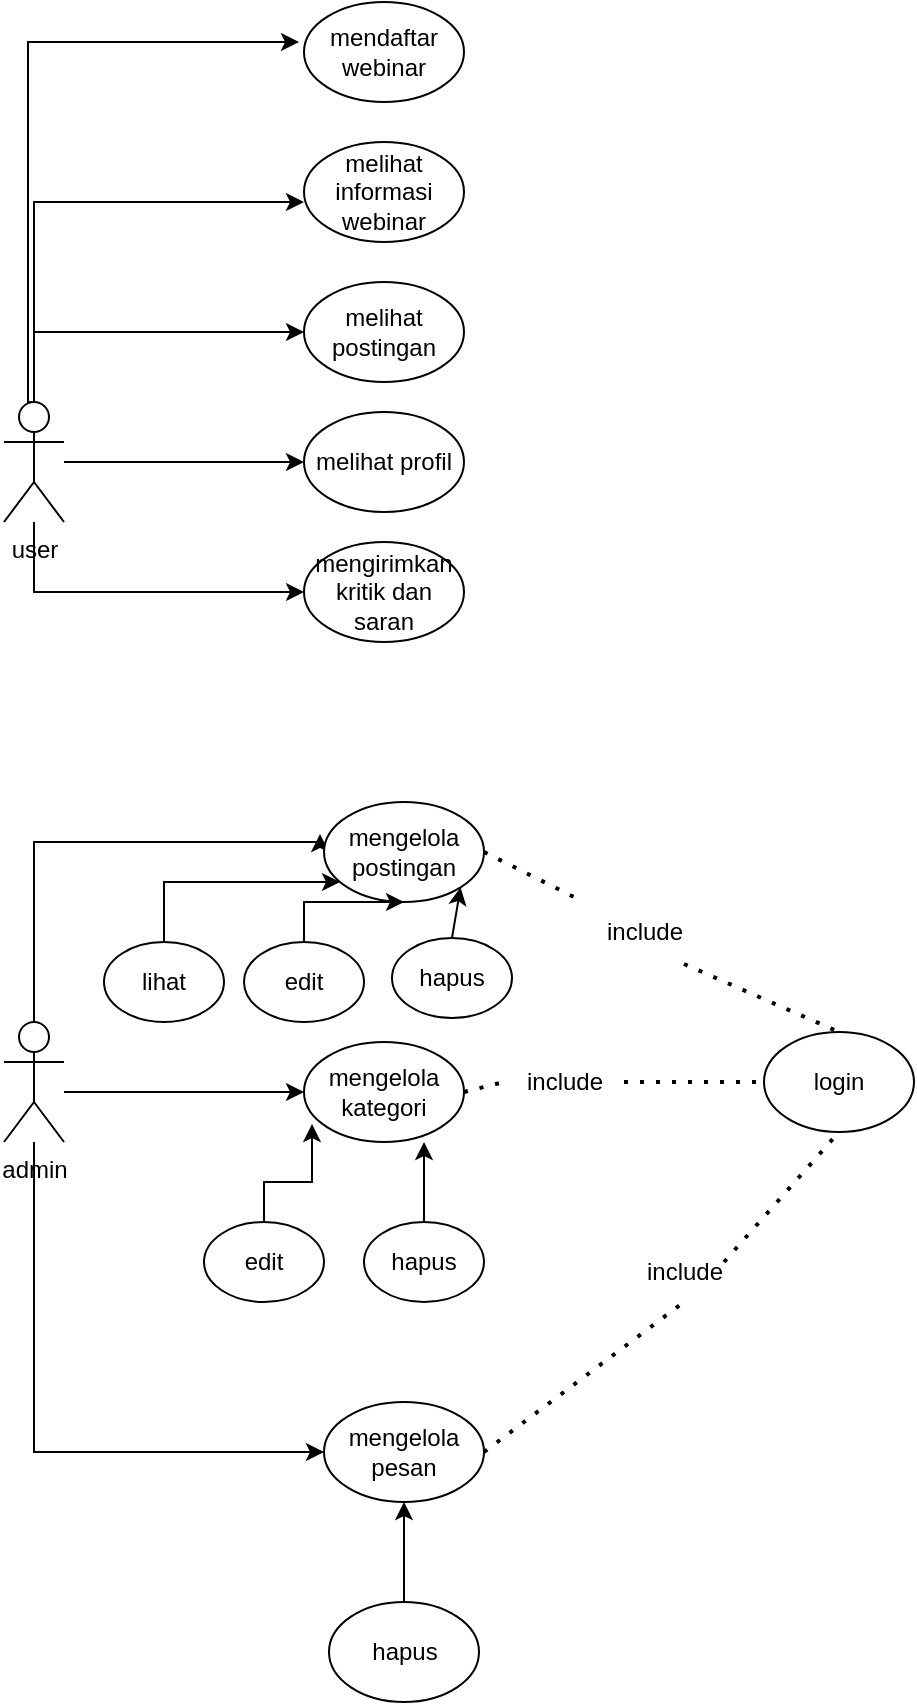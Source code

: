 <mxfile version="21.6.8" type="github" pages="6">
  <diagram name="Halaman-1" id="RSVHsqRsbo349FEQMMsI">
    <mxGraphModel dx="1216" dy="515" grid="1" gridSize="10" guides="1" tooltips="1" connect="1" arrows="1" fold="1" page="1" pageScale="1" pageWidth="827" pageHeight="1169" math="0" shadow="0">
      <root>
        <mxCell id="0" />
        <mxCell id="1" parent="0" />
        <mxCell id="zydpl3n6GphYfxGXzcQ3-6" style="edgeStyle=orthogonalEdgeStyle;rounded=0;orthogonalLoop=1;jettySize=auto;html=1;" parent="1" source="zydpl3n6GphYfxGXzcQ3-1" target="zydpl3n6GphYfxGXzcQ3-3" edge="1">
          <mxGeometry relative="1" as="geometry">
            <Array as="points">
              <mxPoint x="115" y="285" />
            </Array>
          </mxGeometry>
        </mxCell>
        <mxCell id="zydpl3n6GphYfxGXzcQ3-7" style="edgeStyle=orthogonalEdgeStyle;rounded=0;orthogonalLoop=1;jettySize=auto;html=1;" parent="1" source="zydpl3n6GphYfxGXzcQ3-1" target="zydpl3n6GphYfxGXzcQ3-4" edge="1">
          <mxGeometry relative="1" as="geometry">
            <Array as="points">
              <mxPoint x="180" y="350" />
              <mxPoint x="180" y="350" />
            </Array>
          </mxGeometry>
        </mxCell>
        <mxCell id="zydpl3n6GphYfxGXzcQ3-15" style="edgeStyle=orthogonalEdgeStyle;rounded=0;orthogonalLoop=1;jettySize=auto;html=1;entryX=0;entryY=0.5;entryDx=0;entryDy=0;" parent="1" source="zydpl3n6GphYfxGXzcQ3-1" target="zydpl3n6GphYfxGXzcQ3-5" edge="1">
          <mxGeometry relative="1" as="geometry">
            <Array as="points">
              <mxPoint x="115" y="415" />
            </Array>
          </mxGeometry>
        </mxCell>
        <mxCell id="zydpl3n6GphYfxGXzcQ3-1" value="user" style="shape=umlActor;verticalLabelPosition=bottom;verticalAlign=top;html=1;outlineConnect=0;" parent="1" vertex="1">
          <mxGeometry x="100" y="320" width="30" height="60" as="geometry" />
        </mxCell>
        <mxCell id="zydpl3n6GphYfxGXzcQ3-16" style="edgeStyle=orthogonalEdgeStyle;rounded=0;orthogonalLoop=1;jettySize=auto;html=1;entryX=-0.025;entryY=0.32;entryDx=0;entryDy=0;entryPerimeter=0;" parent="1" source="zydpl3n6GphYfxGXzcQ3-2" target="zydpl3n6GphYfxGXzcQ3-9" edge="1">
          <mxGeometry relative="1" as="geometry">
            <Array as="points">
              <mxPoint x="115" y="540" />
              <mxPoint x="258" y="540" />
            </Array>
          </mxGeometry>
        </mxCell>
        <mxCell id="zydpl3n6GphYfxGXzcQ3-17" style="edgeStyle=orthogonalEdgeStyle;rounded=0;orthogonalLoop=1;jettySize=auto;html=1;entryX=0;entryY=0.5;entryDx=0;entryDy=0;" parent="1" source="zydpl3n6GphYfxGXzcQ3-2" target="zydpl3n6GphYfxGXzcQ3-10" edge="1">
          <mxGeometry relative="1" as="geometry">
            <Array as="points">
              <mxPoint x="170" y="665" />
              <mxPoint x="170" y="665" />
            </Array>
          </mxGeometry>
        </mxCell>
        <mxCell id="zydpl3n6GphYfxGXzcQ3-18" style="edgeStyle=orthogonalEdgeStyle;rounded=0;orthogonalLoop=1;jettySize=auto;html=1;entryX=0;entryY=0.5;entryDx=0;entryDy=0;" parent="1" source="zydpl3n6GphYfxGXzcQ3-2" target="zydpl3n6GphYfxGXzcQ3-11" edge="1">
          <mxGeometry relative="1" as="geometry">
            <Array as="points">
              <mxPoint x="115" y="845" />
            </Array>
          </mxGeometry>
        </mxCell>
        <mxCell id="zydpl3n6GphYfxGXzcQ3-2" value="admin" style="shape=umlActor;verticalLabelPosition=bottom;verticalAlign=top;html=1;outlineConnect=0;" parent="1" vertex="1">
          <mxGeometry x="100" y="630" width="30" height="60" as="geometry" />
        </mxCell>
        <mxCell id="zydpl3n6GphYfxGXzcQ3-3" value="melihat postingan" style="ellipse;whiteSpace=wrap;html=1;" parent="1" vertex="1">
          <mxGeometry x="250" y="260" width="80" height="50" as="geometry" />
        </mxCell>
        <mxCell id="zydpl3n6GphYfxGXzcQ3-4" value="melihat profil" style="ellipse;whiteSpace=wrap;html=1;" parent="1" vertex="1">
          <mxGeometry x="250" y="325" width="80" height="50" as="geometry" />
        </mxCell>
        <mxCell id="zydpl3n6GphYfxGXzcQ3-5" value="mengirimkan kritik dan saran" style="ellipse;whiteSpace=wrap;html=1;" parent="1" vertex="1">
          <mxGeometry x="250" y="390" width="80" height="50" as="geometry" />
        </mxCell>
        <mxCell id="zydpl3n6GphYfxGXzcQ3-9" value="mengelola postingan" style="ellipse;whiteSpace=wrap;html=1;" parent="1" vertex="1">
          <mxGeometry x="260" y="520" width="80" height="50" as="geometry" />
        </mxCell>
        <mxCell id="zydpl3n6GphYfxGXzcQ3-10" value="mengelola kategori" style="ellipse;whiteSpace=wrap;html=1;" parent="1" vertex="1">
          <mxGeometry x="250" y="640" width="80" height="50" as="geometry" />
        </mxCell>
        <mxCell id="zydpl3n6GphYfxGXzcQ3-11" value="mengelola pesan" style="ellipse;whiteSpace=wrap;html=1;" parent="1" vertex="1">
          <mxGeometry x="260" y="820" width="80" height="50" as="geometry" />
        </mxCell>
        <mxCell id="zydpl3n6GphYfxGXzcQ3-19" value="login" style="ellipse;whiteSpace=wrap;html=1;" parent="1" vertex="1">
          <mxGeometry x="480" y="635" width="75" height="50" as="geometry" />
        </mxCell>
        <mxCell id="zydpl3n6GphYfxGXzcQ3-20" value="" style="endArrow=none;dashed=1;html=1;dashPattern=1 3;strokeWidth=2;rounded=0;entryX=0.5;entryY=1;entryDx=0;entryDy=0;" parent="1" target="zydpl3n6GphYfxGXzcQ3-19" edge="1">
          <mxGeometry width="50" height="50" relative="1" as="geometry">
            <mxPoint x="460" y="750" as="sourcePoint" />
            <mxPoint x="430" y="690" as="targetPoint" />
          </mxGeometry>
        </mxCell>
        <mxCell id="zydpl3n6GphYfxGXzcQ3-21" value="" style="endArrow=none;dashed=1;html=1;dashPattern=1 3;strokeWidth=2;rounded=0;exitX=1;exitY=0.5;exitDx=0;exitDy=0;entryX=0;entryY=0.5;entryDx=0;entryDy=0;" parent="1" source="zydpl3n6GphYfxGXzcQ3-24" target="zydpl3n6GphYfxGXzcQ3-19" edge="1">
          <mxGeometry width="50" height="50" relative="1" as="geometry">
            <mxPoint x="380" y="740" as="sourcePoint" />
            <mxPoint x="430" y="690" as="targetPoint" />
          </mxGeometry>
        </mxCell>
        <mxCell id="zydpl3n6GphYfxGXzcQ3-22" value="" style="endArrow=none;dashed=1;html=1;dashPattern=1 3;strokeWidth=2;rounded=0;entryX=0.5;entryY=0;entryDx=0;entryDy=0;exitX=0.833;exitY=1.033;exitDx=0;exitDy=0;exitPerimeter=0;" parent="1" source="zydpl3n6GphYfxGXzcQ3-23" target="zydpl3n6GphYfxGXzcQ3-19" edge="1">
          <mxGeometry width="50" height="50" relative="1" as="geometry">
            <mxPoint x="380" y="740" as="sourcePoint" />
            <mxPoint x="430" y="690" as="targetPoint" />
          </mxGeometry>
        </mxCell>
        <mxCell id="zydpl3n6GphYfxGXzcQ3-25" value="" style="endArrow=none;dashed=1;html=1;dashPattern=1 3;strokeWidth=2;rounded=0;exitX=1;exitY=0.5;exitDx=0;exitDy=0;entryX=0;entryY=0.5;entryDx=0;entryDy=0;" parent="1" source="zydpl3n6GphYfxGXzcQ3-10" target="zydpl3n6GphYfxGXzcQ3-24" edge="1">
          <mxGeometry width="50" height="50" relative="1" as="geometry">
            <mxPoint x="330" y="665" as="sourcePoint" />
            <mxPoint x="390" y="665" as="targetPoint" />
          </mxGeometry>
        </mxCell>
        <mxCell id="zydpl3n6GphYfxGXzcQ3-24" value="include" style="text;html=1;align=center;verticalAlign=middle;resizable=0;points=[];autosize=1;strokeColor=none;fillColor=none;" parent="1" vertex="1">
          <mxGeometry x="350" y="645" width="60" height="30" as="geometry" />
        </mxCell>
        <mxCell id="zydpl3n6GphYfxGXzcQ3-28" style="edgeStyle=orthogonalEdgeStyle;rounded=0;orthogonalLoop=1;jettySize=auto;html=1;entryX=0.5;entryY=1;entryDx=0;entryDy=0;" parent="1" source="zydpl3n6GphYfxGXzcQ3-27" target="zydpl3n6GphYfxGXzcQ3-11" edge="1">
          <mxGeometry relative="1" as="geometry" />
        </mxCell>
        <mxCell id="zydpl3n6GphYfxGXzcQ3-27" value="hapus" style="ellipse;whiteSpace=wrap;html=1;" parent="1" vertex="1">
          <mxGeometry x="262.5" y="920" width="75" height="50" as="geometry" />
        </mxCell>
        <mxCell id="zydpl3n6GphYfxGXzcQ3-31" style="edgeStyle=orthogonalEdgeStyle;rounded=0;orthogonalLoop=1;jettySize=auto;html=1;entryX=0.05;entryY=0.82;entryDx=0;entryDy=0;entryPerimeter=0;" parent="1" source="zydpl3n6GphYfxGXzcQ3-29" target="zydpl3n6GphYfxGXzcQ3-10" edge="1">
          <mxGeometry relative="1" as="geometry" />
        </mxCell>
        <mxCell id="zydpl3n6GphYfxGXzcQ3-29" value="edit" style="ellipse;whiteSpace=wrap;html=1;" parent="1" vertex="1">
          <mxGeometry x="200" y="730" width="60" height="40" as="geometry" />
        </mxCell>
        <mxCell id="zydpl3n6GphYfxGXzcQ3-32" style="edgeStyle=orthogonalEdgeStyle;rounded=0;orthogonalLoop=1;jettySize=auto;html=1;" parent="1" source="zydpl3n6GphYfxGXzcQ3-30" edge="1">
          <mxGeometry relative="1" as="geometry">
            <mxPoint x="310" y="690" as="targetPoint" />
            <Array as="points">
              <mxPoint x="310" y="710" />
              <mxPoint x="310" y="710" />
            </Array>
          </mxGeometry>
        </mxCell>
        <mxCell id="zydpl3n6GphYfxGXzcQ3-30" value="hapus" style="ellipse;whiteSpace=wrap;html=1;" parent="1" vertex="1">
          <mxGeometry x="280" y="730" width="60" height="40" as="geometry" />
        </mxCell>
        <mxCell id="zydpl3n6GphYfxGXzcQ3-36" style="edgeStyle=orthogonalEdgeStyle;rounded=0;orthogonalLoop=1;jettySize=auto;html=1;" parent="1" source="zydpl3n6GphYfxGXzcQ3-33" target="zydpl3n6GphYfxGXzcQ3-9" edge="1">
          <mxGeometry relative="1" as="geometry">
            <Array as="points">
              <mxPoint x="180" y="560" />
            </Array>
          </mxGeometry>
        </mxCell>
        <mxCell id="zydpl3n6GphYfxGXzcQ3-33" value="lihat" style="ellipse;whiteSpace=wrap;html=1;" parent="1" vertex="1">
          <mxGeometry x="150" y="590" width="60" height="40" as="geometry" />
        </mxCell>
        <mxCell id="zydpl3n6GphYfxGXzcQ3-37" style="edgeStyle=orthogonalEdgeStyle;rounded=0;orthogonalLoop=1;jettySize=auto;html=1;" parent="1" source="zydpl3n6GphYfxGXzcQ3-34" target="zydpl3n6GphYfxGXzcQ3-9" edge="1">
          <mxGeometry relative="1" as="geometry" />
        </mxCell>
        <mxCell id="zydpl3n6GphYfxGXzcQ3-34" value="edit" style="ellipse;whiteSpace=wrap;html=1;" parent="1" vertex="1">
          <mxGeometry x="220" y="590" width="60" height="40" as="geometry" />
        </mxCell>
        <mxCell id="zydpl3n6GphYfxGXzcQ3-35" value="hapus" style="ellipse;whiteSpace=wrap;html=1;" parent="1" vertex="1">
          <mxGeometry x="294" y="588" width="60" height="40" as="geometry" />
        </mxCell>
        <mxCell id="zydpl3n6GphYfxGXzcQ3-38" value="" style="endArrow=classic;html=1;rounded=0;exitX=0.5;exitY=0;exitDx=0;exitDy=0;entryX=1;entryY=1;entryDx=0;entryDy=0;" parent="1" source="zydpl3n6GphYfxGXzcQ3-35" target="zydpl3n6GphYfxGXzcQ3-9" edge="1">
          <mxGeometry width="50" height="50" relative="1" as="geometry">
            <mxPoint x="380" y="640" as="sourcePoint" />
            <mxPoint x="430" y="590" as="targetPoint" />
          </mxGeometry>
        </mxCell>
        <mxCell id="zydpl3n6GphYfxGXzcQ3-39" value="" style="endArrow=none;dashed=1;html=1;dashPattern=1 3;strokeWidth=2;rounded=0;exitX=1;exitY=0.5;exitDx=0;exitDy=0;entryX=0.5;entryY=1;entryDx=0;entryDy=0;" parent="1" source="zydpl3n6GphYfxGXzcQ3-11" target="zydpl3n6GphYfxGXzcQ3-26" edge="1">
          <mxGeometry width="50" height="50" relative="1" as="geometry">
            <mxPoint x="340" y="845" as="sourcePoint" />
            <mxPoint x="518" y="685" as="targetPoint" />
          </mxGeometry>
        </mxCell>
        <mxCell id="zydpl3n6GphYfxGXzcQ3-26" value="include" style="text;html=1;align=center;verticalAlign=middle;resizable=0;points=[];autosize=1;strokeColor=none;fillColor=none;" parent="1" vertex="1">
          <mxGeometry x="410" y="740" width="60" height="30" as="geometry" />
        </mxCell>
        <mxCell id="zydpl3n6GphYfxGXzcQ3-40" value="" style="endArrow=none;dashed=1;html=1;dashPattern=1 3;strokeWidth=2;rounded=0;exitX=1;exitY=0.5;exitDx=0;exitDy=0;" parent="1" source="zydpl3n6GphYfxGXzcQ3-9" target="zydpl3n6GphYfxGXzcQ3-23" edge="1">
          <mxGeometry width="50" height="50" relative="1" as="geometry">
            <mxPoint x="340" y="545" as="sourcePoint" />
            <mxPoint x="518" y="635" as="targetPoint" />
          </mxGeometry>
        </mxCell>
        <mxCell id="zydpl3n6GphYfxGXzcQ3-23" value="include" style="text;html=1;align=center;verticalAlign=middle;resizable=0;points=[];autosize=1;strokeColor=none;fillColor=none;" parent="1" vertex="1">
          <mxGeometry x="390" y="570" width="60" height="30" as="geometry" />
        </mxCell>
        <mxCell id="mU2IFYvqE7KTnkewNYmK-2" value="melihat informasi webinar" style="ellipse;whiteSpace=wrap;html=1;" vertex="1" parent="1">
          <mxGeometry x="250" y="190" width="80" height="50" as="geometry" />
        </mxCell>
        <mxCell id="mU2IFYvqE7KTnkewNYmK-3" value="mendaftar webinar" style="ellipse;whiteSpace=wrap;html=1;" vertex="1" parent="1">
          <mxGeometry x="250" y="120" width="80" height="50" as="geometry" />
        </mxCell>
        <mxCell id="mU2IFYvqE7KTnkewNYmK-4" style="edgeStyle=orthogonalEdgeStyle;rounded=0;orthogonalLoop=1;jettySize=auto;html=1;exitX=0.5;exitY=0;exitDx=0;exitDy=0;exitPerimeter=0;" edge="1" parent="1" source="zydpl3n6GphYfxGXzcQ3-1">
          <mxGeometry relative="1" as="geometry">
            <Array as="points">
              <mxPoint x="115" y="220" />
            </Array>
            <mxPoint x="115" y="255" as="sourcePoint" />
            <mxPoint x="250" y="220" as="targetPoint" />
          </mxGeometry>
        </mxCell>
        <mxCell id="mU2IFYvqE7KTnkewNYmK-5" style="edgeStyle=orthogonalEdgeStyle;rounded=0;orthogonalLoop=1;jettySize=auto;html=1;exitX=0.5;exitY=0;exitDx=0;exitDy=0;exitPerimeter=0;" edge="1" parent="1" source="zydpl3n6GphYfxGXzcQ3-1">
          <mxGeometry relative="1" as="geometry">
            <Array as="points">
              <mxPoint x="112" y="320" />
              <mxPoint x="112" y="140" />
            </Array>
            <mxPoint x="112.5" y="175" as="sourcePoint" />
            <mxPoint x="247.5" y="140" as="targetPoint" />
          </mxGeometry>
        </mxCell>
      </root>
    </mxGraphModel>
  </diagram>
  <diagram id="Epa4H1ELJqGPKK6hGKj0" name="Halaman-2">
    <mxGraphModel dx="1723" dy="730" grid="1" gridSize="10" guides="1" tooltips="1" connect="1" arrows="1" fold="1" page="1" pageScale="1" pageWidth="827" pageHeight="1169" math="0" shadow="0">
      <root>
        <mxCell id="0" />
        <mxCell id="1" parent="0" />
        <mxCell id="4TMxYFXS5rCCLux-zA_p-1" value="" style="ellipse;html=1;shape=startState;fillColor=#000000;strokeColor=#ff0000;" parent="1" vertex="1">
          <mxGeometry x="110" y="90" width="30" height="30" as="geometry" />
        </mxCell>
        <mxCell id="4TMxYFXS5rCCLux-zA_p-2" value="" style="edgeStyle=orthogonalEdgeStyle;html=1;verticalAlign=bottom;endArrow=open;endSize=8;strokeColor=#ff0000;rounded=0;" parent="1" source="4TMxYFXS5rCCLux-zA_p-1" edge="1">
          <mxGeometry relative="1" as="geometry">
            <mxPoint x="125" y="180" as="targetPoint" />
          </mxGeometry>
        </mxCell>
        <mxCell id="4TMxYFXS5rCCLux-zA_p-19" style="edgeStyle=orthogonalEdgeStyle;rounded=0;orthogonalLoop=1;jettySize=auto;html=1;entryX=0;entryY=0.5;entryDx=0;entryDy=0;" parent="1" source="4TMxYFXS5rCCLux-zA_p-3" target="4TMxYFXS5rCCLux-zA_p-8" edge="1">
          <mxGeometry relative="1" as="geometry" />
        </mxCell>
        <mxCell id="4TMxYFXS5rCCLux-zA_p-3" value="login" style="html=1;whiteSpace=wrap;" parent="1" vertex="1">
          <mxGeometry x="70" y="180" width="110" height="50" as="geometry" />
        </mxCell>
        <mxCell id="4TMxYFXS5rCCLux-zA_p-23" style="edgeStyle=orthogonalEdgeStyle;rounded=0;orthogonalLoop=1;jettySize=auto;html=1;" parent="1" source="4TMxYFXS5rCCLux-zA_p-8" target="4TMxYFXS5rCCLux-zA_p-20" edge="1">
          <mxGeometry relative="1" as="geometry" />
        </mxCell>
        <mxCell id="4TMxYFXS5rCCLux-zA_p-8" value="validation" style="html=1;whiteSpace=wrap;" parent="1" vertex="1">
          <mxGeometry x="250" y="180" width="110" height="50" as="geometry" />
        </mxCell>
        <mxCell id="4TMxYFXS5rCCLux-zA_p-12" value="Admin" style="text;html=1;align=center;verticalAlign=middle;resizable=0;points=[];autosize=1;strokeColor=none;fillColor=none;" parent="1" vertex="1">
          <mxGeometry x="90" y="38" width="60" height="30" as="geometry" />
        </mxCell>
        <mxCell id="4TMxYFXS5rCCLux-zA_p-13" value="System" style="text;html=1;align=center;verticalAlign=middle;resizable=0;points=[];autosize=1;strokeColor=none;fillColor=none;" parent="1" vertex="1">
          <mxGeometry x="280" y="38" width="60" height="30" as="geometry" />
        </mxCell>
        <mxCell id="4TMxYFXS5rCCLux-zA_p-14" value="database" style="text;html=1;align=center;verticalAlign=middle;resizable=0;points=[];autosize=1;strokeColor=none;fillColor=none;" parent="1" vertex="1">
          <mxGeometry x="445" y="38" width="70" height="30" as="geometry" />
        </mxCell>
        <mxCell id="4TMxYFXS5rCCLux-zA_p-18" style="edgeStyle=orthogonalEdgeStyle;rounded=0;orthogonalLoop=1;jettySize=auto;html=1;entryX=0.5;entryY=1;entryDx=0;entryDy=0;" parent="1" source="4TMxYFXS5rCCLux-zA_p-17" target="4TMxYFXS5rCCLux-zA_p-3" edge="1">
          <mxGeometry relative="1" as="geometry" />
        </mxCell>
        <mxCell id="4TMxYFXS5rCCLux-zA_p-17" value="Pesan Salah" style="html=1;whiteSpace=wrap;" parent="1" vertex="1">
          <mxGeometry x="250" y="280" width="110" height="50" as="geometry" />
        </mxCell>
        <mxCell id="4TMxYFXS5rCCLux-zA_p-20" value="cek data" style="rhombus;whiteSpace=wrap;html=1;fontColor=#000000;fillColor=#ffffc0;strokeColor=#ff0000;" parent="1" vertex="1">
          <mxGeometry x="450" y="185" width="80" height="40" as="geometry" />
        </mxCell>
        <mxCell id="4TMxYFXS5rCCLux-zA_p-21" value="no" style="edgeStyle=orthogonalEdgeStyle;html=1;align=left;verticalAlign=bottom;endArrow=open;endSize=8;strokeColor=#ff0000;rounded=0;entryX=1;entryY=0.5;entryDx=0;entryDy=0;" parent="1" source="4TMxYFXS5rCCLux-zA_p-20" target="4TMxYFXS5rCCLux-zA_p-17" edge="1">
          <mxGeometry x="-0.628" y="-20" relative="1" as="geometry">
            <mxPoint x="630" y="200" as="targetPoint" />
            <Array as="points">
              <mxPoint x="490" y="305" />
            </Array>
            <mxPoint as="offset" />
          </mxGeometry>
        </mxCell>
        <mxCell id="4TMxYFXS5rCCLux-zA_p-22" value="yes" style="edgeStyle=orthogonalEdgeStyle;html=1;align=left;verticalAlign=top;endArrow=open;endSize=8;strokeColor=#ff0000;rounded=0;entryX=1;entryY=0.5;entryDx=0;entryDy=0;" parent="1" source="4TMxYFXS5rCCLux-zA_p-20" target="4TMxYFXS5rCCLux-zA_p-25" edge="1">
          <mxGeometry x="-1" relative="1" as="geometry">
            <mxPoint x="360" y="400" as="targetPoint" />
            <Array as="points">
              <mxPoint x="560" y="205" />
              <mxPoint x="560" y="405" />
            </Array>
          </mxGeometry>
        </mxCell>
        <mxCell id="4TMxYFXS5rCCLux-zA_p-29" style="edgeStyle=orthogonalEdgeStyle;rounded=0;orthogonalLoop=1;jettySize=auto;html=1;entryX=1;entryY=0.5;entryDx=0;entryDy=0;" parent="1" source="4TMxYFXS5rCCLux-zA_p-25" target="4TMxYFXS5rCCLux-zA_p-26" edge="1">
          <mxGeometry relative="1" as="geometry" />
        </mxCell>
        <mxCell id="4TMxYFXS5rCCLux-zA_p-25" value="Halaman Admin" style="html=1;whiteSpace=wrap;" parent="1" vertex="1">
          <mxGeometry x="250" y="380" width="110" height="50" as="geometry" />
        </mxCell>
        <mxCell id="4TMxYFXS5rCCLux-zA_p-59" style="edgeStyle=orthogonalEdgeStyle;rounded=0;orthogonalLoop=1;jettySize=auto;html=1;entryX=0;entryY=0.5;entryDx=0;entryDy=0;" parent="1" source="4TMxYFXS5rCCLux-zA_p-26" target="4TMxYFXS5rCCLux-zA_p-60" edge="1">
          <mxGeometry relative="1" as="geometry">
            <mxPoint x="270" y="500" as="targetPoint" />
            <Array as="points">
              <mxPoint x="125" y="495" />
            </Array>
          </mxGeometry>
        </mxCell>
        <mxCell id="4TMxYFXS5rCCLux-zA_p-26" value="mengelola postingan, kategori, pesan" style="html=1;whiteSpace=wrap;" parent="1" vertex="1">
          <mxGeometry x="70" y="380" width="110" height="50" as="geometry" />
        </mxCell>
        <mxCell id="4TMxYFXS5rCCLux-zA_p-77" style="edgeStyle=orthogonalEdgeStyle;rounded=0;orthogonalLoop=1;jettySize=auto;html=1;entryX=1;entryY=0.5;entryDx=0;entryDy=0;" parent="1" source="4TMxYFXS5rCCLux-zA_p-58" target="4TMxYFXS5rCCLux-zA_p-72" edge="1">
          <mxGeometry relative="1" as="geometry">
            <Array as="points">
              <mxPoint x="500" y="725" />
            </Array>
          </mxGeometry>
        </mxCell>
        <mxCell id="4TMxYFXS5rCCLux-zA_p-58" value="simpan" style="html=1;whiteSpace=wrap;" parent="1" vertex="1">
          <mxGeometry x="445" y="470" width="110" height="50" as="geometry" />
        </mxCell>
        <mxCell id="4TMxYFXS5rCCLux-zA_p-60" value="Condition" style="rhombus;whiteSpace=wrap;html=1;fontColor=#000000;fillColor=#ffffc0;strokeColor=#ff0000;" parent="1" vertex="1">
          <mxGeometry x="260" y="475" width="80" height="40" as="geometry" />
        </mxCell>
        <mxCell id="4TMxYFXS5rCCLux-zA_p-61" value="yes" style="edgeStyle=orthogonalEdgeStyle;html=1;align=left;verticalAlign=bottom;endArrow=open;endSize=8;strokeColor=#ff0000;rounded=0;entryX=0;entryY=0.5;entryDx=0;entryDy=0;" parent="1" source="4TMxYFXS5rCCLux-zA_p-60" target="4TMxYFXS5rCCLux-zA_p-58" edge="1">
          <mxGeometry x="-1" relative="1" as="geometry">
            <mxPoint x="440" y="495" as="targetPoint" />
          </mxGeometry>
        </mxCell>
        <mxCell id="4TMxYFXS5rCCLux-zA_p-62" value="no" style="edgeStyle=orthogonalEdgeStyle;html=1;align=left;verticalAlign=top;endArrow=open;endSize=8;strokeColor=#ff0000;rounded=0;" parent="1" source="4TMxYFXS5rCCLux-zA_p-60" edge="1">
          <mxGeometry x="-1" relative="1" as="geometry">
            <mxPoint x="300" y="575" as="targetPoint" />
          </mxGeometry>
        </mxCell>
        <mxCell id="4TMxYFXS5rCCLux-zA_p-64" style="edgeStyle=orthogonalEdgeStyle;rounded=0;orthogonalLoop=1;jettySize=auto;html=1;entryX=0;entryY=0.5;entryDx=0;entryDy=0;" parent="1" edge="1">
          <mxGeometry relative="1" as="geometry">
            <mxPoint x="245" y="605" as="sourcePoint" />
            <mxPoint x="60" y="405" as="targetPoint" />
            <Array as="points">
              <mxPoint x="40" y="605" />
              <mxPoint x="40" y="405" />
            </Array>
          </mxGeometry>
        </mxCell>
        <mxCell id="4TMxYFXS5rCCLux-zA_p-63" value="pesan error" style="html=1;whiteSpace=wrap;" parent="1" vertex="1">
          <mxGeometry x="245" y="580" width="110" height="50" as="geometry" />
        </mxCell>
        <mxCell id="4TMxYFXS5rCCLux-zA_p-65" value="" style="endArrow=none;html=1;rounded=0;" parent="1" edge="1">
          <mxGeometry width="50" height="50" relative="1" as="geometry">
            <mxPoint x="200" y="790" as="sourcePoint" />
            <mxPoint x="200" y="40" as="targetPoint" />
          </mxGeometry>
        </mxCell>
        <mxCell id="4TMxYFXS5rCCLux-zA_p-66" value="" style="endArrow=none;html=1;rounded=0;" parent="1" edge="1">
          <mxGeometry width="50" height="50" relative="1" as="geometry">
            <mxPoint x="400" y="790" as="sourcePoint" />
            <mxPoint x="400" y="38" as="targetPoint" />
          </mxGeometry>
        </mxCell>
        <mxCell id="4TMxYFXS5rCCLux-zA_p-67" value="" style="endArrow=none;html=1;rounded=0;" parent="1" edge="1">
          <mxGeometry width="50" height="50" relative="1" as="geometry">
            <mxPoint y="80" as="sourcePoint" />
            <mxPoint x="600" y="80" as="targetPoint" />
          </mxGeometry>
        </mxCell>
        <mxCell id="4TMxYFXS5rCCLux-zA_p-68" value="" style="endArrow=none;html=1;rounded=0;" parent="1" edge="1">
          <mxGeometry width="50" height="50" relative="1" as="geometry">
            <mxPoint y="36.57" as="sourcePoint" />
            <mxPoint x="600" y="36.57" as="targetPoint" />
          </mxGeometry>
        </mxCell>
        <mxCell id="4TMxYFXS5rCCLux-zA_p-69" value="" style="endArrow=none;html=1;rounded=0;" parent="1" edge="1">
          <mxGeometry width="50" height="50" relative="1" as="geometry">
            <mxPoint x="600" y="790" as="sourcePoint" />
            <mxPoint x="600" y="40" as="targetPoint" />
          </mxGeometry>
        </mxCell>
        <mxCell id="4TMxYFXS5rCCLux-zA_p-70" value="" style="endArrow=none;html=1;rounded=0;" parent="1" edge="1">
          <mxGeometry width="50" height="50" relative="1" as="geometry">
            <mxPoint y="790" as="sourcePoint" />
            <mxPoint x="600" y="790" as="targetPoint" />
          </mxGeometry>
        </mxCell>
        <mxCell id="4TMxYFXS5rCCLux-zA_p-74" style="edgeStyle=orthogonalEdgeStyle;rounded=0;orthogonalLoop=1;jettySize=auto;html=1;entryX=1;entryY=0.5;entryDx=0;entryDy=0;" parent="1" source="4TMxYFXS5rCCLux-zA_p-72" target="4TMxYFXS5rCCLux-zA_p-73" edge="1">
          <mxGeometry relative="1" as="geometry" />
        </mxCell>
        <mxCell id="4TMxYFXS5rCCLux-zA_p-72" value="Pesan Tersimpan" style="html=1;whiteSpace=wrap;" parent="1" vertex="1">
          <mxGeometry x="245" y="700" width="110" height="50" as="geometry" />
        </mxCell>
        <mxCell id="4TMxYFXS5rCCLux-zA_p-73" value="" style="ellipse;html=1;shape=endState;fillColor=#000000;strokeColor=#ff0000;" parent="1" vertex="1">
          <mxGeometry x="110" y="709" width="30" height="30" as="geometry" />
        </mxCell>
        <mxCell id="4TMxYFXS5rCCLux-zA_p-75" style="edgeStyle=orthogonalEdgeStyle;rounded=0;orthogonalLoop=1;jettySize=auto;html=1;exitX=0;exitY=0.5;exitDx=0;exitDy=0;entryX=0.5;entryY=1;entryDx=0;entryDy=0;" parent="1" edge="1">
          <mxGeometry relative="1" as="geometry">
            <mxPoint x="110" y="717" as="sourcePoint" />
            <mxPoint x="125" y="732" as="targetPoint" />
          </mxGeometry>
        </mxCell>
      </root>
    </mxGraphModel>
  </diagram>
  <diagram id="zanBINFQUbg3AtRtDWsz" name="Halaman-3">
    <mxGraphModel dx="1477" dy="626" grid="1" gridSize="10" guides="1" tooltips="1" connect="1" arrows="1" fold="1" page="1" pageScale="1" pageWidth="827" pageHeight="1169" math="0" shadow="0">
      <root>
        <mxCell id="0" />
        <mxCell id="1" parent="0" />
        <mxCell id="sbsenkfIkz43tN5Z3cuL-1" value="" style="ellipse;html=1;shape=startState;fillColor=#000000;strokeColor=#ff0000;" vertex="1" parent="1">
          <mxGeometry x="110" y="90" width="30" height="30" as="geometry" />
        </mxCell>
        <mxCell id="sbsenkfIkz43tN5Z3cuL-2" value="" style="edgeStyle=orthogonalEdgeStyle;html=1;verticalAlign=bottom;endArrow=open;endSize=8;strokeColor=#ff0000;rounded=0;" edge="1" parent="1" source="sbsenkfIkz43tN5Z3cuL-1">
          <mxGeometry relative="1" as="geometry">
            <mxPoint x="125" y="180" as="targetPoint" />
          </mxGeometry>
        </mxCell>
        <mxCell id="0mF-kZEADYwDveUAyig8-7" value="" style="edgeStyle=orthogonalEdgeStyle;rounded=0;orthogonalLoop=1;jettySize=auto;html=1;" edge="1" parent="1" source="sbsenkfIkz43tN5Z3cuL-4" target="0mF-kZEADYwDveUAyig8-1">
          <mxGeometry relative="1" as="geometry" />
        </mxCell>
        <mxCell id="sbsenkfIkz43tN5Z3cuL-4" value="Mengunjungi web" style="html=1;whiteSpace=wrap;" vertex="1" parent="1">
          <mxGeometry x="70" y="180" width="110" height="50" as="geometry" />
        </mxCell>
        <mxCell id="sbsenkfIkz43tN5Z3cuL-7" value="User" style="text;html=1;align=center;verticalAlign=middle;resizable=0;points=[];autosize=1;strokeColor=none;fillColor=none;" vertex="1" parent="1">
          <mxGeometry x="95" y="38" width="50" height="30" as="geometry" />
        </mxCell>
        <mxCell id="sbsenkfIkz43tN5Z3cuL-8" value="System" style="text;html=1;align=center;verticalAlign=middle;resizable=0;points=[];autosize=1;strokeColor=none;fillColor=none;" vertex="1" parent="1">
          <mxGeometry x="280" y="38" width="60" height="30" as="geometry" />
        </mxCell>
        <mxCell id="sbsenkfIkz43tN5Z3cuL-9" value="database" style="text;html=1;align=center;verticalAlign=middle;resizable=0;points=[];autosize=1;strokeColor=none;fillColor=none;" vertex="1" parent="1">
          <mxGeometry x="445" y="38" width="70" height="30" as="geometry" />
        </mxCell>
        <mxCell id="sbsenkfIkz43tN5Z3cuL-26" value="" style="endArrow=none;html=1;rounded=0;" edge="1" parent="1">
          <mxGeometry width="50" height="50" relative="1" as="geometry">
            <mxPoint x="200" y="790" as="sourcePoint" />
            <mxPoint x="200" y="40" as="targetPoint" />
          </mxGeometry>
        </mxCell>
        <mxCell id="sbsenkfIkz43tN5Z3cuL-27" value="" style="endArrow=none;html=1;rounded=0;" edge="1" parent="1">
          <mxGeometry width="50" height="50" relative="1" as="geometry">
            <mxPoint x="400" y="790" as="sourcePoint" />
            <mxPoint x="400" y="38" as="targetPoint" />
          </mxGeometry>
        </mxCell>
        <mxCell id="sbsenkfIkz43tN5Z3cuL-28" value="" style="endArrow=none;html=1;rounded=0;" edge="1" parent="1">
          <mxGeometry width="50" height="50" relative="1" as="geometry">
            <mxPoint y="80" as="sourcePoint" />
            <mxPoint x="600" y="80" as="targetPoint" />
          </mxGeometry>
        </mxCell>
        <mxCell id="sbsenkfIkz43tN5Z3cuL-29" value="" style="endArrow=none;html=1;rounded=0;" edge="1" parent="1">
          <mxGeometry width="50" height="50" relative="1" as="geometry">
            <mxPoint y="36.57" as="sourcePoint" />
            <mxPoint x="600" y="36.57" as="targetPoint" />
          </mxGeometry>
        </mxCell>
        <mxCell id="sbsenkfIkz43tN5Z3cuL-30" value="" style="endArrow=none;html=1;rounded=0;" edge="1" parent="1">
          <mxGeometry width="50" height="50" relative="1" as="geometry">
            <mxPoint x="600" y="790" as="sourcePoint" />
            <mxPoint x="600" y="40" as="targetPoint" />
          </mxGeometry>
        </mxCell>
        <mxCell id="sbsenkfIkz43tN5Z3cuL-31" value="" style="endArrow=none;html=1;rounded=0;" edge="1" parent="1">
          <mxGeometry width="50" height="50" relative="1" as="geometry">
            <mxPoint y="790" as="sourcePoint" />
            <mxPoint x="600" y="790" as="targetPoint" />
          </mxGeometry>
        </mxCell>
        <mxCell id="0mF-kZEADYwDveUAyig8-8" style="edgeStyle=orthogonalEdgeStyle;rounded=0;orthogonalLoop=1;jettySize=auto;html=1;entryX=0.5;entryY=0;entryDx=0;entryDy=0;" edge="1" parent="1" source="0mF-kZEADYwDveUAyig8-1" target="0mF-kZEADYwDveUAyig8-4">
          <mxGeometry relative="1" as="geometry">
            <Array as="points">
              <mxPoint x="310" y="250" />
              <mxPoint x="120" y="250" />
            </Array>
          </mxGeometry>
        </mxCell>
        <mxCell id="0mF-kZEADYwDveUAyig8-1" value="menampilkan isi website" style="html=1;whiteSpace=wrap;" vertex="1" parent="1">
          <mxGeometry x="255" y="180" width="110" height="50" as="geometry" />
        </mxCell>
        <mxCell id="0mF-kZEADYwDveUAyig8-9" style="edgeStyle=orthogonalEdgeStyle;rounded=0;orthogonalLoop=1;jettySize=auto;html=1;entryX=0;entryY=0.5;entryDx=0;entryDy=0;" edge="1" parent="1" source="0mF-kZEADYwDveUAyig8-4" target="0mF-kZEADYwDveUAyig8-5">
          <mxGeometry relative="1" as="geometry" />
        </mxCell>
        <mxCell id="0mF-kZEADYwDveUAyig8-4" value="mengunjungi halaman sbout" style="html=1;whiteSpace=wrap;" vertex="1" parent="1">
          <mxGeometry x="65" y="280" width="110" height="50" as="geometry" />
        </mxCell>
        <mxCell id="0mF-kZEADYwDveUAyig8-10" style="edgeStyle=orthogonalEdgeStyle;rounded=0;orthogonalLoop=1;jettySize=auto;html=1;entryX=1;entryY=1;entryDx=0;entryDy=0;" edge="1" parent="1" source="0mF-kZEADYwDveUAyig8-5" target="0mF-kZEADYwDveUAyig8-6">
          <mxGeometry relative="1" as="geometry">
            <Array as="points">
              <mxPoint x="320" y="395" />
              <mxPoint x="136" y="395" />
            </Array>
          </mxGeometry>
        </mxCell>
        <mxCell id="0mF-kZEADYwDveUAyig8-5" value="menan=mpilkan informasi website" style="html=1;whiteSpace=wrap;" vertex="1" parent="1">
          <mxGeometry x="255" y="280" width="110" height="50" as="geometry" />
        </mxCell>
        <mxCell id="0mF-kZEADYwDveUAyig8-6" value="" style="ellipse;html=1;shape=endState;fillColor=#000000;strokeColor=#ff0000;" vertex="1" parent="1">
          <mxGeometry x="110" y="380" width="30" height="30" as="geometry" />
        </mxCell>
      </root>
    </mxGraphModel>
  </diagram>
  <diagram id="GQx5PtubjUYro4-ayzO3" name="Halaman-4">
    <mxGraphModel dx="1034" dy="438" grid="1" gridSize="10" guides="1" tooltips="1" connect="1" arrows="1" fold="1" page="1" pageScale="1" pageWidth="827" pageHeight="1169" math="0" shadow="0">
      <root>
        <mxCell id="0" />
        <mxCell id="1" parent="0" />
        <mxCell id="R0_m7q0A_m7_tJzEDSgr-1" value="" style="ellipse;html=1;shape=startState;fillColor=#000000;strokeColor=#ff0000;" vertex="1" parent="1">
          <mxGeometry x="110" y="90" width="30" height="30" as="geometry" />
        </mxCell>
        <mxCell id="R0_m7q0A_m7_tJzEDSgr-2" value="" style="edgeStyle=orthogonalEdgeStyle;html=1;verticalAlign=bottom;endArrow=open;endSize=8;strokeColor=#ff0000;rounded=0;" edge="1" parent="1" source="R0_m7q0A_m7_tJzEDSgr-1">
          <mxGeometry relative="1" as="geometry">
            <mxPoint x="125" y="180" as="targetPoint" />
          </mxGeometry>
        </mxCell>
        <mxCell id="R0_m7q0A_m7_tJzEDSgr-3" value="Mengunjungi web" style="html=1;whiteSpace=wrap;" vertex="1" parent="1">
          <mxGeometry x="70" y="180" width="110" height="50" as="geometry" />
        </mxCell>
        <mxCell id="R0_m7q0A_m7_tJzEDSgr-4" value="User" style="text;html=1;align=center;verticalAlign=middle;resizable=0;points=[];autosize=1;strokeColor=none;fillColor=none;" vertex="1" parent="1">
          <mxGeometry x="95" y="38" width="50" height="30" as="geometry" />
        </mxCell>
        <mxCell id="R0_m7q0A_m7_tJzEDSgr-5" value="System" style="text;html=1;align=center;verticalAlign=middle;resizable=0;points=[];autosize=1;strokeColor=none;fillColor=none;" vertex="1" parent="1">
          <mxGeometry x="280" y="38" width="60" height="30" as="geometry" />
        </mxCell>
        <mxCell id="R0_m7q0A_m7_tJzEDSgr-6" value="database" style="text;html=1;align=center;verticalAlign=middle;resizable=0;points=[];autosize=1;strokeColor=none;fillColor=none;" vertex="1" parent="1">
          <mxGeometry x="445" y="38" width="70" height="30" as="geometry" />
        </mxCell>
        <mxCell id="R0_m7q0A_m7_tJzEDSgr-7" value="" style="endArrow=none;html=1;rounded=0;" edge="1" parent="1">
          <mxGeometry width="50" height="50" relative="1" as="geometry">
            <mxPoint x="200" y="790" as="sourcePoint" />
            <mxPoint x="200" y="40" as="targetPoint" />
          </mxGeometry>
        </mxCell>
        <mxCell id="R0_m7q0A_m7_tJzEDSgr-8" value="" style="endArrow=none;html=1;rounded=0;" edge="1" parent="1">
          <mxGeometry width="50" height="50" relative="1" as="geometry">
            <mxPoint x="400" y="790" as="sourcePoint" />
            <mxPoint x="400" y="38" as="targetPoint" />
          </mxGeometry>
        </mxCell>
        <mxCell id="R0_m7q0A_m7_tJzEDSgr-9" value="" style="endArrow=none;html=1;rounded=0;" edge="1" parent="1">
          <mxGeometry width="50" height="50" relative="1" as="geometry">
            <mxPoint y="80" as="sourcePoint" />
            <mxPoint x="600" y="80" as="targetPoint" />
          </mxGeometry>
        </mxCell>
        <mxCell id="R0_m7q0A_m7_tJzEDSgr-10" value="" style="endArrow=none;html=1;rounded=0;" edge="1" parent="1">
          <mxGeometry width="50" height="50" relative="1" as="geometry">
            <mxPoint y="36.57" as="sourcePoint" />
            <mxPoint x="600" y="36.57" as="targetPoint" />
          </mxGeometry>
        </mxCell>
        <mxCell id="R0_m7q0A_m7_tJzEDSgr-11" value="" style="endArrow=none;html=1;rounded=0;" edge="1" parent="1">
          <mxGeometry width="50" height="50" relative="1" as="geometry">
            <mxPoint x="600" y="790" as="sourcePoint" />
            <mxPoint x="600" y="40" as="targetPoint" />
          </mxGeometry>
        </mxCell>
        <mxCell id="R0_m7q0A_m7_tJzEDSgr-12" value="" style="endArrow=none;html=1;rounded=0;" edge="1" parent="1">
          <mxGeometry width="50" height="50" relative="1" as="geometry">
            <mxPoint y="790" as="sourcePoint" />
            <mxPoint x="600" y="790" as="targetPoint" />
          </mxGeometry>
        </mxCell>
        <mxCell id="Tiab0kKPQriJw23GYU6W-1" value="" style="edgeStyle=orthogonalEdgeStyle;rounded=0;orthogonalLoop=1;jettySize=auto;html=1;" edge="1" parent="1" source="Tiab0kKPQriJw23GYU6W-2" target="Tiab0kKPQriJw23GYU6W-4">
          <mxGeometry relative="1" as="geometry" />
        </mxCell>
        <mxCell id="Tiab0kKPQriJw23GYU6W-2" value="Mengunjungi web" style="html=1;whiteSpace=wrap;" vertex="1" parent="1">
          <mxGeometry x="70" y="180" width="110" height="50" as="geometry" />
        </mxCell>
        <mxCell id="Tiab0kKPQriJw23GYU6W-3" style="edgeStyle=orthogonalEdgeStyle;rounded=0;orthogonalLoop=1;jettySize=auto;html=1;entryX=0.5;entryY=0;entryDx=0;entryDy=0;" edge="1" parent="1" source="Tiab0kKPQriJw23GYU6W-4" target="Tiab0kKPQriJw23GYU6W-6">
          <mxGeometry relative="1" as="geometry">
            <Array as="points">
              <mxPoint x="310" y="250" />
              <mxPoint x="120" y="250" />
            </Array>
          </mxGeometry>
        </mxCell>
        <mxCell id="Tiab0kKPQriJw23GYU6W-4" value="menampilkan isi website" style="html=1;whiteSpace=wrap;" vertex="1" parent="1">
          <mxGeometry x="255" y="180" width="110" height="50" as="geometry" />
        </mxCell>
        <mxCell id="Tiab0kKPQriJw23GYU6W-5" style="edgeStyle=orthogonalEdgeStyle;rounded=0;orthogonalLoop=1;jettySize=auto;html=1;entryX=0;entryY=0.5;entryDx=0;entryDy=0;" edge="1" parent="1" source="Tiab0kKPQriJw23GYU6W-6" target="Tiab0kKPQriJw23GYU6W-7">
          <mxGeometry relative="1" as="geometry" />
        </mxCell>
        <mxCell id="Tiab0kKPQriJw23GYU6W-6" value="mengunjungi halaman postingan" style="html=1;whiteSpace=wrap;" vertex="1" parent="1">
          <mxGeometry x="65" y="280" width="110" height="50" as="geometry" />
        </mxCell>
        <mxCell id="hiI9AzY-J1iO7Xh8Px9w-2" style="edgeStyle=orthogonalEdgeStyle;rounded=0;orthogonalLoop=1;jettySize=auto;html=1;" edge="1" parent="1" source="Tiab0kKPQriJw23GYU6W-7" target="hiI9AzY-J1iO7Xh8Px9w-1">
          <mxGeometry relative="1" as="geometry">
            <Array as="points">
              <mxPoint x="310" y="415" />
            </Array>
          </mxGeometry>
        </mxCell>
        <mxCell id="Tiab0kKPQriJw23GYU6W-7" value="menampilkan postingan" style="html=1;whiteSpace=wrap;" vertex="1" parent="1">
          <mxGeometry x="255" y="280" width="110" height="50" as="geometry" />
        </mxCell>
        <mxCell id="hiI9AzY-J1iO7Xh8Px9w-1" value="" style="ellipse;html=1;shape=endState;fillColor=#000000;strokeColor=#ff0000;" vertex="1" parent="1">
          <mxGeometry x="110" y="400" width="30" height="30" as="geometry" />
        </mxCell>
      </root>
    </mxGraphModel>
  </diagram>
  <diagram id="2NoQgYcfGg-5fsB2V0gd" name="Halaman-5">
    <mxGraphModel dx="1477" dy="626" grid="1" gridSize="10" guides="1" tooltips="1" connect="1" arrows="1" fold="1" page="1" pageScale="1" pageWidth="827" pageHeight="1169" math="0" shadow="0">
      <root>
        <mxCell id="0" />
        <mxCell id="1" parent="0" />
        <mxCell id="n0wU_BkPMQfsXNzNxv7C-4" value="User" style="text;html=1;align=center;verticalAlign=middle;resizable=0;points=[];autosize=1;strokeColor=none;fillColor=none;" vertex="1" parent="1">
          <mxGeometry x="95" y="38" width="50" height="30" as="geometry" />
        </mxCell>
        <mxCell id="n0wU_BkPMQfsXNzNxv7C-5" value="System" style="text;html=1;align=center;verticalAlign=middle;resizable=0;points=[];autosize=1;strokeColor=none;fillColor=none;" vertex="1" parent="1">
          <mxGeometry x="280" y="38" width="60" height="30" as="geometry" />
        </mxCell>
        <mxCell id="n0wU_BkPMQfsXNzNxv7C-6" value="database" style="text;html=1;align=center;verticalAlign=middle;resizable=0;points=[];autosize=1;strokeColor=none;fillColor=none;" vertex="1" parent="1">
          <mxGeometry x="445" y="38" width="70" height="30" as="geometry" />
        </mxCell>
        <mxCell id="n0wU_BkPMQfsXNzNxv7C-7" value="" style="endArrow=none;html=1;rounded=0;" edge="1" parent="1">
          <mxGeometry width="50" height="50" relative="1" as="geometry">
            <mxPoint x="200" y="790" as="sourcePoint" />
            <mxPoint x="200" y="40" as="targetPoint" />
          </mxGeometry>
        </mxCell>
        <mxCell id="n0wU_BkPMQfsXNzNxv7C-8" value="" style="endArrow=none;html=1;rounded=0;" edge="1" parent="1">
          <mxGeometry width="50" height="50" relative="1" as="geometry">
            <mxPoint x="400" y="790" as="sourcePoint" />
            <mxPoint x="400" y="38" as="targetPoint" />
          </mxGeometry>
        </mxCell>
        <mxCell id="n0wU_BkPMQfsXNzNxv7C-9" value="" style="endArrow=none;html=1;rounded=0;" edge="1" parent="1">
          <mxGeometry width="50" height="50" relative="1" as="geometry">
            <mxPoint y="80" as="sourcePoint" />
            <mxPoint x="600" y="80" as="targetPoint" />
          </mxGeometry>
        </mxCell>
        <mxCell id="n0wU_BkPMQfsXNzNxv7C-10" value="" style="endArrow=none;html=1;rounded=0;" edge="1" parent="1">
          <mxGeometry width="50" height="50" relative="1" as="geometry">
            <mxPoint y="36.57" as="sourcePoint" />
            <mxPoint x="600" y="36.57" as="targetPoint" />
          </mxGeometry>
        </mxCell>
        <mxCell id="n0wU_BkPMQfsXNzNxv7C-11" value="" style="endArrow=none;html=1;rounded=0;" edge="1" parent="1">
          <mxGeometry width="50" height="50" relative="1" as="geometry">
            <mxPoint x="600" y="790" as="sourcePoint" />
            <mxPoint x="600" y="40" as="targetPoint" />
          </mxGeometry>
        </mxCell>
        <mxCell id="n0wU_BkPMQfsXNzNxv7C-12" value="" style="endArrow=none;html=1;rounded=0;" edge="1" parent="1">
          <mxGeometry width="50" height="50" relative="1" as="geometry">
            <mxPoint y="790" as="sourcePoint" />
            <mxPoint x="600" y="790" as="targetPoint" />
          </mxGeometry>
        </mxCell>
        <mxCell id="bz9PLcnJj2svreLsSzrD-1" value="" style="ellipse;html=1;shape=startState;fillColor=#000000;strokeColor=#ff0000;" vertex="1" parent="1">
          <mxGeometry x="110" y="90" width="30" height="30" as="geometry" />
        </mxCell>
        <mxCell id="bz9PLcnJj2svreLsSzrD-2" value="" style="edgeStyle=orthogonalEdgeStyle;html=1;verticalAlign=bottom;endArrow=open;endSize=8;strokeColor=#ff0000;rounded=0;" edge="1" parent="1" source="bz9PLcnJj2svreLsSzrD-1">
          <mxGeometry relative="1" as="geometry">
            <mxPoint x="125" y="180" as="targetPoint" />
          </mxGeometry>
        </mxCell>
        <mxCell id="bz9PLcnJj2svreLsSzrD-3" value="Mengunjungi web" style="html=1;whiteSpace=wrap;" vertex="1" parent="1">
          <mxGeometry x="70" y="180" width="110" height="50" as="geometry" />
        </mxCell>
        <mxCell id="bz9PLcnJj2svreLsSzrD-4" value="" style="edgeStyle=orthogonalEdgeStyle;rounded=0;orthogonalLoop=1;jettySize=auto;html=1;" edge="1" parent="1" source="bz9PLcnJj2svreLsSzrD-5" target="bz9PLcnJj2svreLsSzrD-7">
          <mxGeometry relative="1" as="geometry" />
        </mxCell>
        <mxCell id="bz9PLcnJj2svreLsSzrD-5" value="membuka halaman pendaftaran webinar" style="html=1;whiteSpace=wrap;" vertex="1" parent="1">
          <mxGeometry x="70" y="180" width="110" height="50" as="geometry" />
        </mxCell>
        <mxCell id="bz9PLcnJj2svreLsSzrD-6" style="edgeStyle=orthogonalEdgeStyle;rounded=0;orthogonalLoop=1;jettySize=auto;html=1;entryX=0.5;entryY=0;entryDx=0;entryDy=0;" edge="1" parent="1" source="bz9PLcnJj2svreLsSzrD-7" target="bz9PLcnJj2svreLsSzrD-9">
          <mxGeometry relative="1" as="geometry">
            <Array as="points">
              <mxPoint x="310" y="250" />
              <mxPoint x="120" y="250" />
            </Array>
          </mxGeometry>
        </mxCell>
        <mxCell id="bz9PLcnJj2svreLsSzrD-7" value="menampilkan form pengisian" style="html=1;whiteSpace=wrap;" vertex="1" parent="1">
          <mxGeometry x="255" y="180" width="110" height="50" as="geometry" />
        </mxCell>
        <mxCell id="bz9PLcnJj2svreLsSzrD-9" value="isi data diri" style="html=1;whiteSpace=wrap;" vertex="1" parent="1">
          <mxGeometry x="65" y="280" width="110" height="50" as="geometry" />
        </mxCell>
        <mxCell id="bz9PLcnJj2svreLsSzrD-14" value="lengkap?" style="rhombus;whiteSpace=wrap;html=1;fontColor=#000000;fillColor=#ffffc0;strokeColor=#ff0000;" vertex="1" parent="1">
          <mxGeometry x="270" y="290" width="80" height="40" as="geometry" />
        </mxCell>
        <mxCell id="bz9PLcnJj2svreLsSzrD-15" value="no" style="edgeStyle=orthogonalEdgeStyle;html=1;align=left;verticalAlign=bottom;endArrow=open;endSize=8;strokeColor=#ff0000;rounded=0;entryX=1;entryY=0.5;entryDx=0;entryDy=0;" edge="1" source="bz9PLcnJj2svreLsSzrD-14" parent="1" target="bz9PLcnJj2svreLsSzrD-7">
          <mxGeometry x="-1" relative="1" as="geometry">
            <mxPoint x="450" y="310" as="targetPoint" />
            <Array as="points">
              <mxPoint x="375" y="310" />
              <mxPoint x="375" y="205" />
            </Array>
          </mxGeometry>
        </mxCell>
        <mxCell id="bz9PLcnJj2svreLsSzrD-16" value="yes" style="edgeStyle=orthogonalEdgeStyle;html=1;align=left;verticalAlign=top;endArrow=open;endSize=8;strokeColor=#ff0000;rounded=0;" edge="1" source="bz9PLcnJj2svreLsSzrD-14" parent="1">
          <mxGeometry x="-1" relative="1" as="geometry">
            <mxPoint x="310" y="390" as="targetPoint" />
          </mxGeometry>
        </mxCell>
        <mxCell id="bz9PLcnJj2svreLsSzrD-19" style="edgeStyle=orthogonalEdgeStyle;rounded=0;orthogonalLoop=1;jettySize=auto;html=1;entryX=0.4;entryY=0.233;entryDx=0;entryDy=0;entryPerimeter=0;" edge="1" parent="1" source="bz9PLcnJj2svreLsSzrD-17" target="bz9PLcnJj2svreLsSzrD-18">
          <mxGeometry relative="1" as="geometry" />
        </mxCell>
        <mxCell id="bz9PLcnJj2svreLsSzrD-17" value="tampilkan informasi webinar terbaru" style="html=1;whiteSpace=wrap;" vertex="1" parent="1">
          <mxGeometry x="255" y="390" width="110" height="50" as="geometry" />
        </mxCell>
        <mxCell id="bz9PLcnJj2svreLsSzrD-18" value="" style="ellipse;html=1;shape=endState;fillColor=#000000;strokeColor=#ff0000;" vertex="1" parent="1">
          <mxGeometry x="298" y="500" width="30" height="30" as="geometry" />
        </mxCell>
      </root>
    </mxGraphModel>
  </diagram>
  <diagram id="4nRc9RRtT9H2pp9x_Au6" name="Halaman-6">
    <mxGraphModel dx="1034" dy="438" grid="1" gridSize="10" guides="1" tooltips="1" connect="1" arrows="1" fold="1" page="1" pageScale="1" pageWidth="827" pageHeight="1169" math="0" shadow="0">
      <root>
        <mxCell id="0" />
        <mxCell id="1" parent="0" />
        <mxCell id="rT1yYBWk6nNF4h-DBVSm-1" value="" style="ellipse;html=1;shape=startState;fillColor=#000000;strokeColor=#ff0000;" vertex="1" parent="1">
          <mxGeometry x="110" y="90" width="30" height="30" as="geometry" />
        </mxCell>
        <mxCell id="rT1yYBWk6nNF4h-DBVSm-2" value="" style="edgeStyle=orthogonalEdgeStyle;html=1;verticalAlign=bottom;endArrow=open;endSize=8;strokeColor=#ff0000;rounded=0;" edge="1" parent="1" source="rT1yYBWk6nNF4h-DBVSm-1">
          <mxGeometry relative="1" as="geometry">
            <mxPoint x="125" y="180" as="targetPoint" />
          </mxGeometry>
        </mxCell>
        <mxCell id="rT1yYBWk6nNF4h-DBVSm-3" value="Mengunjungi web" style="html=1;whiteSpace=wrap;" vertex="1" parent="1">
          <mxGeometry x="70" y="180" width="110" height="50" as="geometry" />
        </mxCell>
        <mxCell id="rT1yYBWk6nNF4h-DBVSm-4" value="User" style="text;html=1;align=center;verticalAlign=middle;resizable=0;points=[];autosize=1;strokeColor=none;fillColor=none;" vertex="1" parent="1">
          <mxGeometry x="95" y="38" width="50" height="30" as="geometry" />
        </mxCell>
        <mxCell id="rT1yYBWk6nNF4h-DBVSm-5" value="System" style="text;html=1;align=center;verticalAlign=middle;resizable=0;points=[];autosize=1;strokeColor=none;fillColor=none;" vertex="1" parent="1">
          <mxGeometry x="280" y="38" width="60" height="30" as="geometry" />
        </mxCell>
        <mxCell id="rT1yYBWk6nNF4h-DBVSm-6" value="database" style="text;html=1;align=center;verticalAlign=middle;resizable=0;points=[];autosize=1;strokeColor=none;fillColor=none;" vertex="1" parent="1">
          <mxGeometry x="445" y="38" width="70" height="30" as="geometry" />
        </mxCell>
        <mxCell id="rT1yYBWk6nNF4h-DBVSm-7" value="" style="endArrow=none;html=1;rounded=0;" edge="1" parent="1">
          <mxGeometry width="50" height="50" relative="1" as="geometry">
            <mxPoint x="200" y="790" as="sourcePoint" />
            <mxPoint x="200" y="40" as="targetPoint" />
          </mxGeometry>
        </mxCell>
        <mxCell id="rT1yYBWk6nNF4h-DBVSm-8" value="" style="endArrow=none;html=1;rounded=0;" edge="1" parent="1">
          <mxGeometry width="50" height="50" relative="1" as="geometry">
            <mxPoint x="400" y="790" as="sourcePoint" />
            <mxPoint x="400" y="38" as="targetPoint" />
          </mxGeometry>
        </mxCell>
        <mxCell id="rT1yYBWk6nNF4h-DBVSm-9" value="" style="endArrow=none;html=1;rounded=0;" edge="1" parent="1">
          <mxGeometry width="50" height="50" relative="1" as="geometry">
            <mxPoint y="80" as="sourcePoint" />
            <mxPoint x="600" y="80" as="targetPoint" />
          </mxGeometry>
        </mxCell>
        <mxCell id="rT1yYBWk6nNF4h-DBVSm-10" value="" style="endArrow=none;html=1;rounded=0;" edge="1" parent="1">
          <mxGeometry width="50" height="50" relative="1" as="geometry">
            <mxPoint y="36.57" as="sourcePoint" />
            <mxPoint x="600" y="36.57" as="targetPoint" />
          </mxGeometry>
        </mxCell>
        <mxCell id="rT1yYBWk6nNF4h-DBVSm-11" value="" style="endArrow=none;html=1;rounded=0;" edge="1" parent="1">
          <mxGeometry width="50" height="50" relative="1" as="geometry">
            <mxPoint x="600" y="790" as="sourcePoint" />
            <mxPoint x="600" y="40" as="targetPoint" />
          </mxGeometry>
        </mxCell>
        <mxCell id="rT1yYBWk6nNF4h-DBVSm-12" value="" style="endArrow=none;html=1;rounded=0;" edge="1" parent="1">
          <mxGeometry width="50" height="50" relative="1" as="geometry">
            <mxPoint y="790" as="sourcePoint" />
            <mxPoint x="600" y="790" as="targetPoint" />
          </mxGeometry>
        </mxCell>
      </root>
    </mxGraphModel>
  </diagram>
</mxfile>
